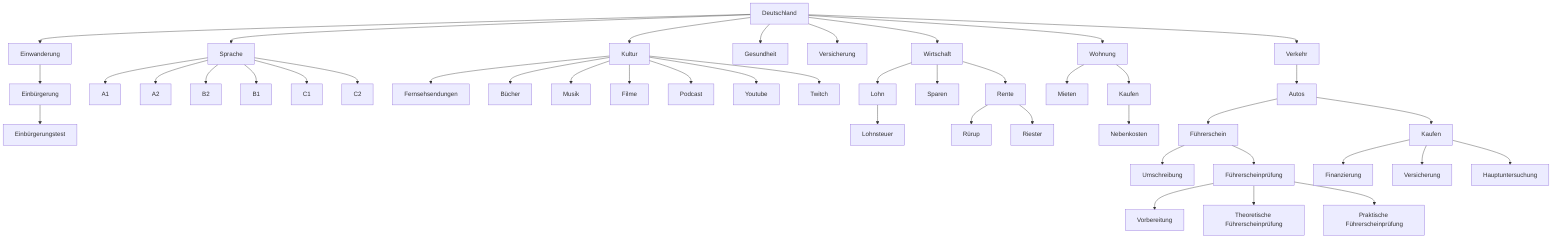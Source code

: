graph TD
  De[Deutschland]
  De --> Ewd[Einwanderung]
    Ewd --> Ebg[Einbürgerung]
      Ebg --> Ebgt[Einbürgerungstest]

  De --> Sp[Sprache]
    Sp --> A1
    Sp --> A2
    Sp --> B2
    Sp --> B1
    Sp --> C1
    Sp --> C2

  De --> Kt[Kultur]
    Kt --> KtFeh[Fernsehsendungen]
    Kt --> KtBcr[Bücher]
    Kt --> KtMus[Musik]
    Kt --> KtFil[Filme]
    Kt --> KtPod[Podcast]
    Kt --> KtYoutube[Youtube]
    Kt --> KtTwitch[Twitch]

  De --> Gsht[Gesundheit]

  De --> Vrs[Versicherung]

  De --> Wrs[Wirtschaft]
    Wrs --> Wrsl[Lohn]
			Wrsl --> Wrsls[Lohnsteuer]
		Wrs --> WrsSp[Sparen]
		Wrs --> WrsRn[Rente]
			WrsRn --> WrsRnRu[Rürup]
			WrsRn --> WrsRnRi[Riester]

  De --> Whng[Wohnung]
    Whng --> WhngMt[Mieten]
    Whng --> WhngKf[Kaufen]
      WhngKf --> WhngNk[Nebenkosten]

  De --> Vk[Verkehr]
    Vk --> VkA[Autos]
      VkA --> VkAF[Führerschein]
        VkAF --> VkAFU[Umschreibung]
        VkAF --> VkAFP[Führerscheinprüfung]
          VkAFP --> VkAFPV[Vorbereitung]
          VkAFP --> VkAFPT[Theoretische Führerscheinprüfung]
          VkAFP --> VkAFPP[Praktische Führerscheinprüfung]

      VkA --> VkAK[Kaufen]
        VkAK --> VkAKF[Finanzierung]
        VkAK --> VkAKV[Versicherung]
        VkAK --> VkAKH[Hauptuntersuchung]